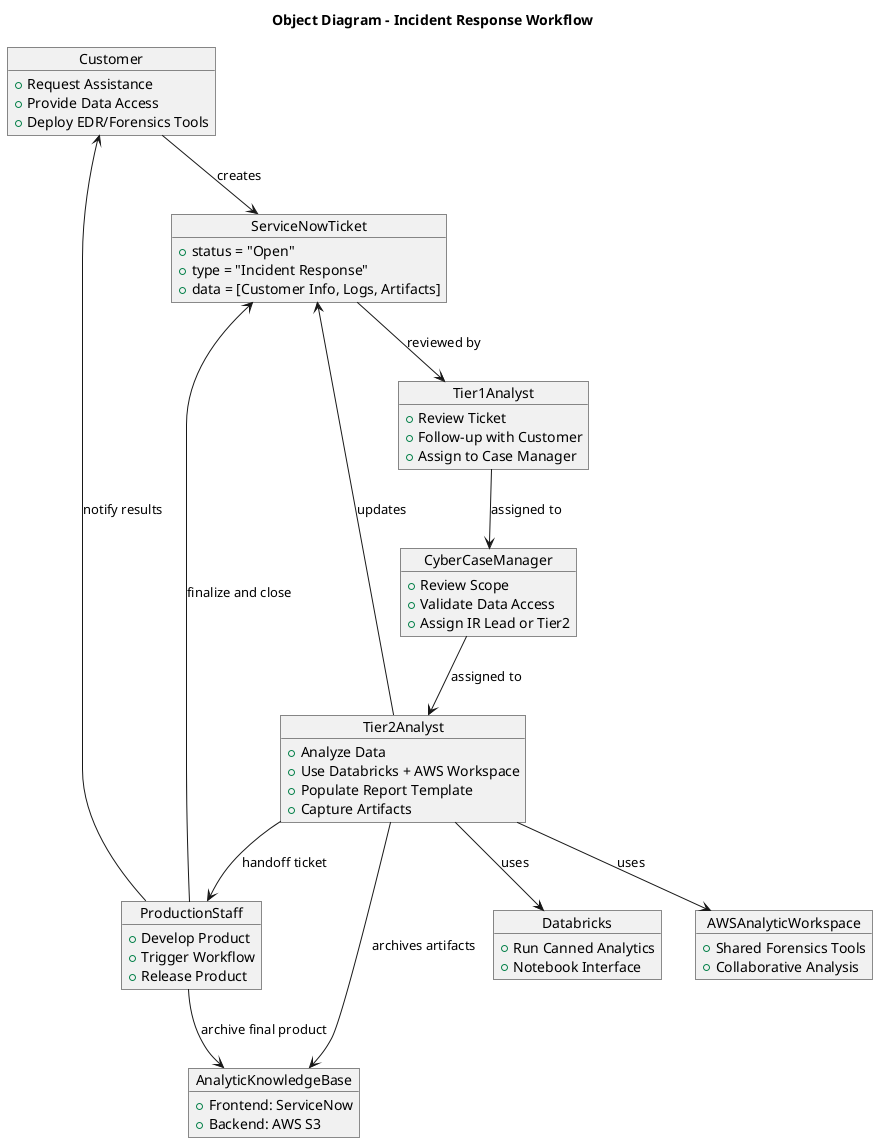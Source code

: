 @startuml
	title Object Diagram - Incident Response Workflow
	
	object Customer {
	  +Request Assistance
	  +Provide Data Access
	  +Deploy EDR/Forensics Tools
	}
	
	object ServiceNowTicket {
	  +status = "Open"
	  +type = "Incident Response"
	  +data = [Customer Info, Logs, Artifacts]
	}
	
	object Tier1Analyst {
	  +Review Ticket
	  +Follow-up with Customer
	  +Assign to Case Manager
	}
	
	object CyberCaseManager {
	  +Review Scope
	  +Validate Data Access
	  +Assign IR Lead or Tier2
	}
	
	object Tier2Analyst {
	  +Analyze Data
	  +Use Databricks + AWS Workspace
	  +Populate Report Template
	  +Capture Artifacts
	}
	
	object ProductionStaff {
	  +Develop Product
	  +Trigger Workflow
	  +Release Product
	}
	
	object Databricks {
	  +Run Canned Analytics
	  +Notebook Interface
	}
	
	object AWSAnalyticWorkspace {
	  +Shared Forensics Tools
	  +Collaborative Analysis
	}
	
	object AnalyticKnowledgeBase {
	  +Frontend: ServiceNow
	  +Backend: AWS S3
	}
	
	Customer --> ServiceNowTicket : creates
	ServiceNowTicket --> Tier1Analyst : reviewed by
	Tier1Analyst --> CyberCaseManager : assigned to
	CyberCaseManager --> Tier2Analyst : assigned to
	Tier2Analyst --> Databricks : uses
	Tier2Analyst --> AWSAnalyticWorkspace : uses
	Tier2Analyst --> ServiceNowTicket : updates
	Tier2Analyst --> AnalyticKnowledgeBase : archives artifacts
	Tier2Analyst --> ProductionStaff : handoff ticket
	ProductionStaff --> ServiceNowTicket : finalize and close
	ProductionStaff --> Customer : notify results
	ProductionStaff --> AnalyticKnowledgeBase : archive final product

@enduml
